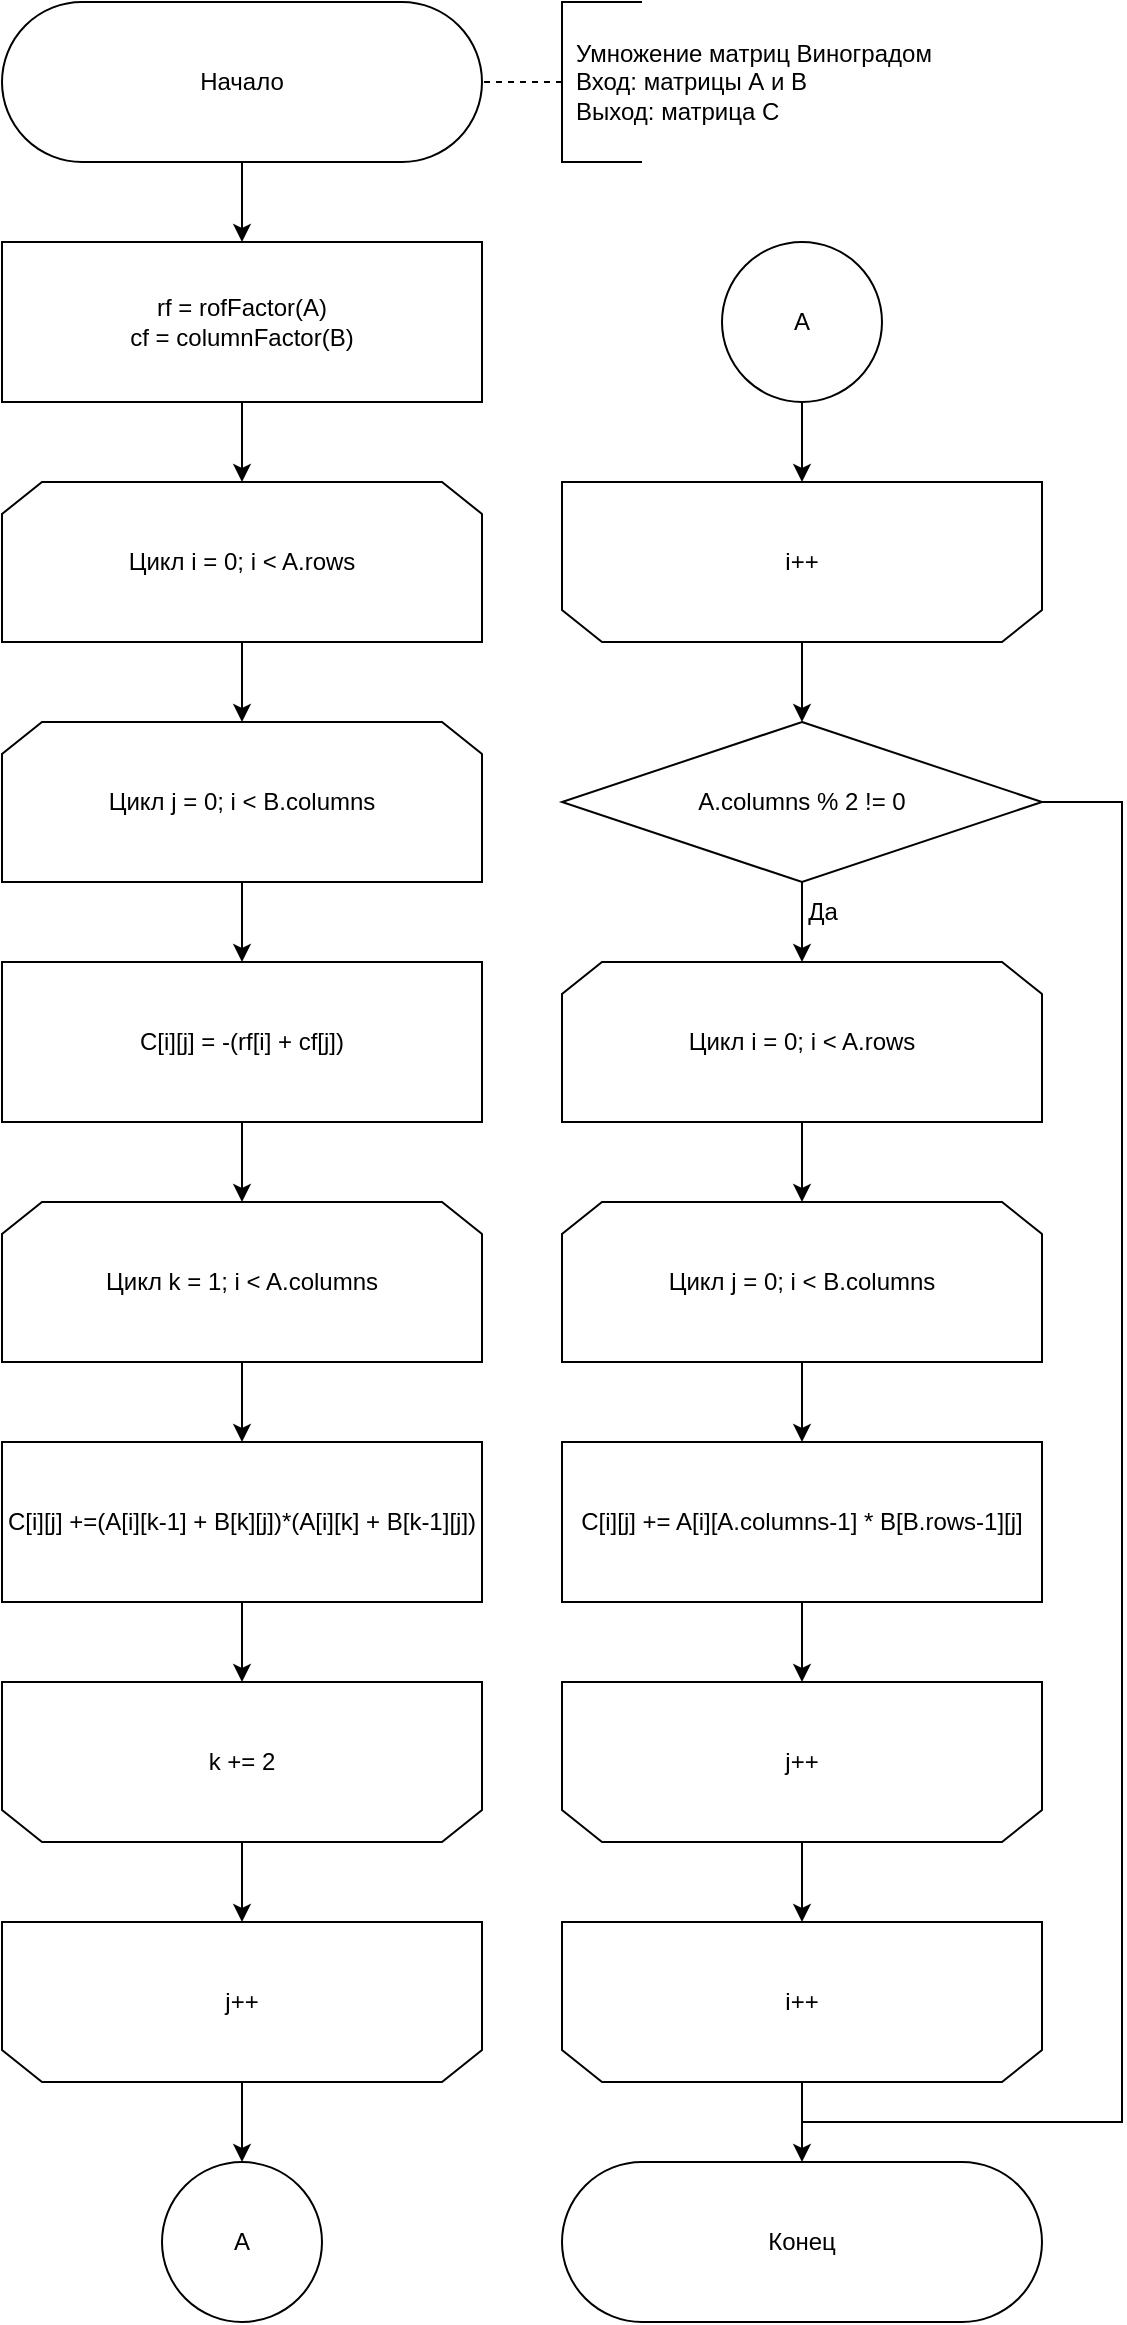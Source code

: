 <mxfile version="20.5.3" type="device"><diagram id="B0pIDfBBD8ubij0d-hfm" name="Страница 1"><mxGraphModel dx="1973" dy="1124" grid="1" gridSize="10" guides="1" tooltips="1" connect="1" arrows="1" fold="1" page="1" pageScale="1" pageWidth="827" pageHeight="1169" math="0" shadow="0"><root><mxCell id="0"/><mxCell id="1" parent="0"/><mxCell id="7zRKjSyR7W4gfEohmwPJ-31" style="edgeStyle=orthogonalEdgeStyle;rounded=0;orthogonalLoop=1;jettySize=auto;html=1;exitX=0.5;exitY=1;exitDx=0;exitDy=0;entryX=0.5;entryY=0;entryDx=0;entryDy=0;endArrow=classic;endFill=1;" parent="1" source="uMxq-mfwL2Jxajh8GeN0-2" target="7zRKjSyR7W4gfEohmwPJ-11" edge="1"><mxGeometry relative="1" as="geometry"/></mxCell><mxCell id="uMxq-mfwL2Jxajh8GeN0-2" value="Начало" style="rounded=1;whiteSpace=wrap;html=1;shadow=0;arcSize=50;" parent="1" vertex="1"><mxGeometry x="120" y="40" width="240" height="80" as="geometry"/></mxCell><mxCell id="7zRKjSyR7W4gfEohmwPJ-4" style="edgeStyle=orthogonalEdgeStyle;rounded=0;orthogonalLoop=1;jettySize=auto;html=1;exitX=0.5;exitY=1;exitDx=0;exitDy=0;entryX=0.5;entryY=0;entryDx=0;entryDy=0;" parent="1" source="uMxq-mfwL2Jxajh8GeN0-7" target="uMxq-mfwL2Jxajh8GeN0-17" edge="1"><mxGeometry relative="1" as="geometry"/></mxCell><mxCell id="uMxq-mfwL2Jxajh8GeN0-7" value="Цикл i = 0; i &amp;lt; A.rows" style="shape=loopLimit;whiteSpace=wrap;html=1;rounded=0;shadow=0;rotation=0;" parent="1" vertex="1"><mxGeometry x="120" y="280" width="240" height="80" as="geometry"/></mxCell><mxCell id="uMxq-mfwL2Jxajh8GeN0-32" style="orthogonalLoop=1;jettySize=auto;html=1;exitX=0;exitY=0.5;exitDx=0;exitDy=0;exitPerimeter=0;entryX=1;entryY=0.5;entryDx=0;entryDy=0;strokeColor=default;rounded=0;dashed=1;endArrow=none;endFill=0;" parent="1" source="uMxq-mfwL2Jxajh8GeN0-15" target="uMxq-mfwL2Jxajh8GeN0-2" edge="1"><mxGeometry relative="1" as="geometry"/></mxCell><mxCell id="uMxq-mfwL2Jxajh8GeN0-15" value="Умножение матриц Виноградом&lt;br&gt;Вход: матрицы А и B&lt;br&gt;Выход: матрица С" style="strokeWidth=1;html=1;shape=mxgraph.flowchart.annotation_1;align=left;pointerEvents=1;rounded=0;shadow=0;spacingLeft=5;" parent="1" vertex="1"><mxGeometry x="400" y="40" width="40" height="80" as="geometry"/></mxCell><mxCell id="7zRKjSyR7W4gfEohmwPJ-32" style="edgeStyle=orthogonalEdgeStyle;rounded=0;orthogonalLoop=1;jettySize=auto;html=1;entryX=0.5;entryY=0;entryDx=0;entryDy=0;endArrow=classic;endFill=1;" parent="1" source="uMxq-mfwL2Jxajh8GeN0-17" target="7zRKjSyR7W4gfEohmwPJ-10" edge="1"><mxGeometry relative="1" as="geometry"/></mxCell><mxCell id="uMxq-mfwL2Jxajh8GeN0-17" value="Цикл j = 0; i &amp;lt; B.columns" style="shape=loopLimit;whiteSpace=wrap;html=1;rounded=0;shadow=0;rotation=0;" parent="1" vertex="1"><mxGeometry x="120" y="400" width="240" height="80" as="geometry"/></mxCell><mxCell id="7zRKjSyR7W4gfEohmwPJ-8" style="edgeStyle=orthogonalEdgeStyle;rounded=0;orthogonalLoop=1;jettySize=auto;html=1;exitX=0.5;exitY=0;exitDx=0;exitDy=0;" parent="1" source="uMxq-mfwL2Jxajh8GeN0-18" target="7zRKjSyR7W4gfEohmwPJ-3" edge="1"><mxGeometry relative="1" as="geometry"/></mxCell><mxCell id="uMxq-mfwL2Jxajh8GeN0-18" value="k += 2" style="shape=loopLimit;whiteSpace=wrap;rounded=0;shadow=0;rotation=0;perimeter=rectanglePerimeter;html=1;horizontal=1;verticalAlign=middle;direction=west;" parent="1" vertex="1"><mxGeometry x="120" y="880" width="240" height="80" as="geometry"/></mxCell><mxCell id="7zRKjSyR7W4gfEohmwPJ-26" style="edgeStyle=orthogonalEdgeStyle;rounded=0;orthogonalLoop=1;jettySize=auto;html=1;exitX=0.5;exitY=0;exitDx=0;exitDy=0;entryX=0.5;entryY=0;entryDx=0;entryDy=0;endArrow=classic;endFill=1;" parent="1" source="uMxq-mfwL2Jxajh8GeN0-19" target="7zRKjSyR7W4gfEohmwPJ-12" edge="1"><mxGeometry relative="1" as="geometry"/></mxCell><mxCell id="uMxq-mfwL2Jxajh8GeN0-19" value="i++" style="shape=loopLimit;whiteSpace=wrap;rounded=0;shadow=0;rotation=0;perimeter=rectanglePerimeter;html=1;horizontal=1;verticalAlign=middle;direction=west;" parent="1" vertex="1"><mxGeometry x="400" y="280" width="240" height="80" as="geometry"/></mxCell><mxCell id="7zRKjSyR7W4gfEohmwPJ-7" style="edgeStyle=orthogonalEdgeStyle;rounded=0;orthogonalLoop=1;jettySize=auto;html=1;exitX=0.5;exitY=1;exitDx=0;exitDy=0;entryX=0.5;entryY=1;entryDx=0;entryDy=0;" parent="1" source="uMxq-mfwL2Jxajh8GeN0-20" target="uMxq-mfwL2Jxajh8GeN0-18" edge="1"><mxGeometry relative="1" as="geometry"/></mxCell><mxCell id="uMxq-mfwL2Jxajh8GeN0-20" value="C[i][j] +=(A[i][k-1] + B[k][j])*(A[i][k] + B[k-1][j])" style="rounded=0;whiteSpace=wrap;html=1;shadow=0;strokeWidth=1;" parent="1" vertex="1"><mxGeometry x="120" y="760" width="240" height="80" as="geometry"/></mxCell><mxCell id="uMxq-mfwL2Jxajh8GeN0-23" value="Конец" style="rounded=1;whiteSpace=wrap;html=1;shadow=0;arcSize=50;" parent="1" vertex="1"><mxGeometry x="400" y="1120" width="240" height="80" as="geometry"/></mxCell><mxCell id="7zRKjSyR7W4gfEohmwPJ-6" style="edgeStyle=orthogonalEdgeStyle;rounded=0;orthogonalLoop=1;jettySize=auto;html=1;exitX=0.5;exitY=1;exitDx=0;exitDy=0;entryX=0.5;entryY=0;entryDx=0;entryDy=0;" parent="1" source="7zRKjSyR7W4gfEohmwPJ-2" target="uMxq-mfwL2Jxajh8GeN0-20" edge="1"><mxGeometry relative="1" as="geometry"/></mxCell><mxCell id="7zRKjSyR7W4gfEohmwPJ-2" value="Цикл k = 1; i &amp;lt; A.columns" style="shape=loopLimit;whiteSpace=wrap;html=1;rounded=0;shadow=0;rotation=0;" parent="1" vertex="1"><mxGeometry x="120" y="640" width="240" height="80" as="geometry"/></mxCell><mxCell id="7zRKjSyR7W4gfEohmwPJ-34" style="edgeStyle=orthogonalEdgeStyle;rounded=0;orthogonalLoop=1;jettySize=auto;html=1;exitX=0.5;exitY=0;exitDx=0;exitDy=0;entryX=0.5;entryY=0;entryDx=0;entryDy=0;endArrow=classic;endFill=1;" parent="1" source="7zRKjSyR7W4gfEohmwPJ-3" target="7zRKjSyR7W4gfEohmwPJ-27" edge="1"><mxGeometry relative="1" as="geometry"/></mxCell><mxCell id="7zRKjSyR7W4gfEohmwPJ-3" value="j++" style="shape=loopLimit;whiteSpace=wrap;rounded=0;shadow=0;rotation=0;perimeter=rectanglePerimeter;html=1;horizontal=1;verticalAlign=middle;direction=west;" parent="1" vertex="1"><mxGeometry x="120" y="1000" width="240" height="80" as="geometry"/></mxCell><mxCell id="7zRKjSyR7W4gfEohmwPJ-33" style="edgeStyle=orthogonalEdgeStyle;rounded=0;orthogonalLoop=1;jettySize=auto;html=1;exitX=0.5;exitY=1;exitDx=0;exitDy=0;entryX=0.5;entryY=0;entryDx=0;entryDy=0;endArrow=classic;endFill=1;" parent="1" source="7zRKjSyR7W4gfEohmwPJ-10" target="7zRKjSyR7W4gfEohmwPJ-2" edge="1"><mxGeometry relative="1" as="geometry"/></mxCell><mxCell id="7zRKjSyR7W4gfEohmwPJ-10" value="C[i][j] = -(rf[i] + cf[j])" style="rounded=0;whiteSpace=wrap;html=1;shadow=0;strokeWidth=1;" parent="1" vertex="1"><mxGeometry x="120" y="520" width="240" height="80" as="geometry"/></mxCell><mxCell id="7zRKjSyR7W4gfEohmwPJ-30" style="edgeStyle=orthogonalEdgeStyle;rounded=0;orthogonalLoop=1;jettySize=auto;html=1;exitX=0.5;exitY=1;exitDx=0;exitDy=0;entryX=0.5;entryY=0;entryDx=0;entryDy=0;endArrow=classic;endFill=1;" parent="1" source="7zRKjSyR7W4gfEohmwPJ-11" target="uMxq-mfwL2Jxajh8GeN0-7" edge="1"><mxGeometry relative="1" as="geometry"/></mxCell><mxCell id="7zRKjSyR7W4gfEohmwPJ-11" value="rf = rofFactor(A)&lt;br&gt;cf = columnFactor(B)" style="rounded=0;whiteSpace=wrap;html=1;shadow=0;strokeWidth=1;" parent="1" vertex="1"><mxGeometry x="120" y="160" width="240" height="80" as="geometry"/></mxCell><mxCell id="7zRKjSyR7W4gfEohmwPJ-20" style="edgeStyle=orthogonalEdgeStyle;rounded=0;orthogonalLoop=1;jettySize=auto;html=1;exitX=1;exitY=0.5;exitDx=0;exitDy=0;endArrow=none;endFill=0;" parent="1" source="7zRKjSyR7W4gfEohmwPJ-12" edge="1"><mxGeometry relative="1" as="geometry"><mxPoint x="520" y="1100" as="targetPoint"/><Array as="points"><mxPoint x="680" y="440"/><mxPoint x="680" y="1100"/></Array></mxGeometry></mxCell><mxCell id="7zRKjSyR7W4gfEohmwPJ-22" style="edgeStyle=orthogonalEdgeStyle;rounded=0;orthogonalLoop=1;jettySize=auto;html=1;exitX=0.5;exitY=1;exitDx=0;exitDy=0;endArrow=classic;endFill=1;startArrow=none;startFill=0;" parent="1" source="7zRKjSyR7W4gfEohmwPJ-12" target="7zRKjSyR7W4gfEohmwPJ-14" edge="1"><mxGeometry relative="1" as="geometry"/></mxCell><mxCell id="7zRKjSyR7W4gfEohmwPJ-12" value="A.columns % 2 != 0" style="rhombus;whiteSpace=wrap;html=1;rounded=0;shadow=0;" parent="1" vertex="1"><mxGeometry x="400" y="400" width="240" height="80" as="geometry"/></mxCell><mxCell id="7zRKjSyR7W4gfEohmwPJ-13" style="edgeStyle=orthogonalEdgeStyle;rounded=0;orthogonalLoop=1;jettySize=auto;html=1;exitX=0.5;exitY=1;exitDx=0;exitDy=0;entryX=0.5;entryY=0;entryDx=0;entryDy=0;" parent="1" source="7zRKjSyR7W4gfEohmwPJ-14" target="7zRKjSyR7W4gfEohmwPJ-15" edge="1"><mxGeometry relative="1" as="geometry"/></mxCell><mxCell id="7zRKjSyR7W4gfEohmwPJ-14" value="Цикл i = 0; i &amp;lt; A.rows" style="shape=loopLimit;whiteSpace=wrap;html=1;rounded=0;shadow=0;rotation=0;" parent="1" vertex="1"><mxGeometry x="400" y="520" width="240" height="80" as="geometry"/></mxCell><mxCell id="7zRKjSyR7W4gfEohmwPJ-24" style="edgeStyle=orthogonalEdgeStyle;rounded=0;orthogonalLoop=1;jettySize=auto;html=1;exitX=0.5;exitY=1;exitDx=0;exitDy=0;entryX=0.5;entryY=0;entryDx=0;entryDy=0;endArrow=classic;endFill=1;" parent="1" source="7zRKjSyR7W4gfEohmwPJ-15" target="7zRKjSyR7W4gfEohmwPJ-16" edge="1"><mxGeometry relative="1" as="geometry"/></mxCell><mxCell id="7zRKjSyR7W4gfEohmwPJ-15" value="Цикл j = 0; i &amp;lt; B.columns" style="shape=loopLimit;whiteSpace=wrap;html=1;rounded=0;shadow=0;rotation=0;" parent="1" vertex="1"><mxGeometry x="400" y="640" width="240" height="80" as="geometry"/></mxCell><mxCell id="7zRKjSyR7W4gfEohmwPJ-25" style="edgeStyle=orthogonalEdgeStyle;rounded=0;orthogonalLoop=1;jettySize=auto;html=1;entryX=0.5;entryY=1;entryDx=0;entryDy=0;endArrow=classic;endFill=1;" parent="1" source="7zRKjSyR7W4gfEohmwPJ-16" target="7zRKjSyR7W4gfEohmwPJ-19" edge="1"><mxGeometry relative="1" as="geometry"/></mxCell><mxCell id="7zRKjSyR7W4gfEohmwPJ-16" value="C[i][j] += A[i][A.columns-1] * B[B.rows-1][j]" style="rounded=0;whiteSpace=wrap;html=1;shadow=0;strokeWidth=1;" parent="1" vertex="1"><mxGeometry x="400" y="760" width="240" height="80" as="geometry"/></mxCell><mxCell id="7zRKjSyR7W4gfEohmwPJ-21" style="edgeStyle=orthogonalEdgeStyle;rounded=0;orthogonalLoop=1;jettySize=auto;html=1;entryX=0.5;entryY=0;entryDx=0;entryDy=0;" parent="1" source="7zRKjSyR7W4gfEohmwPJ-17" target="uMxq-mfwL2Jxajh8GeN0-23" edge="1"><mxGeometry relative="1" as="geometry"/></mxCell><mxCell id="7zRKjSyR7W4gfEohmwPJ-17" value="i++" style="shape=loopLimit;whiteSpace=wrap;rounded=0;shadow=0;rotation=0;perimeter=rectanglePerimeter;html=1;horizontal=1;verticalAlign=middle;direction=west;" parent="1" vertex="1"><mxGeometry x="400" y="1000" width="240" height="80" as="geometry"/></mxCell><mxCell id="7zRKjSyR7W4gfEohmwPJ-18" style="edgeStyle=orthogonalEdgeStyle;rounded=0;orthogonalLoop=1;jettySize=auto;html=1;exitX=0.5;exitY=0;exitDx=0;exitDy=0;entryX=0.5;entryY=1;entryDx=0;entryDy=0;" parent="1" source="7zRKjSyR7W4gfEohmwPJ-19" target="7zRKjSyR7W4gfEohmwPJ-17" edge="1"><mxGeometry relative="1" as="geometry"/></mxCell><mxCell id="7zRKjSyR7W4gfEohmwPJ-19" value="j++" style="shape=loopLimit;whiteSpace=wrap;rounded=0;shadow=0;rotation=0;perimeter=rectanglePerimeter;html=1;horizontal=1;verticalAlign=middle;direction=west;" parent="1" vertex="1"><mxGeometry x="400" y="880" width="240" height="80" as="geometry"/></mxCell><mxCell id="7zRKjSyR7W4gfEohmwPJ-23" value="Да" style="text;html=1;align=center;verticalAlign=middle;resizable=0;points=[];autosize=1;strokeColor=none;fillColor=none;" parent="1" vertex="1"><mxGeometry x="510" y="480" width="40" height="30" as="geometry"/></mxCell><mxCell id="7zRKjSyR7W4gfEohmwPJ-27" value="А" style="ellipse;whiteSpace=wrap;html=1;aspect=fixed;" parent="1" vertex="1"><mxGeometry x="200" y="1120" width="80" height="80" as="geometry"/></mxCell><mxCell id="7zRKjSyR7W4gfEohmwPJ-29" style="edgeStyle=orthogonalEdgeStyle;rounded=0;orthogonalLoop=1;jettySize=auto;html=1;exitX=0.5;exitY=1;exitDx=0;exitDy=0;entryX=0.5;entryY=1;entryDx=0;entryDy=0;endArrow=classic;endFill=1;" parent="1" source="7zRKjSyR7W4gfEohmwPJ-28" target="uMxq-mfwL2Jxajh8GeN0-19" edge="1"><mxGeometry relative="1" as="geometry"/></mxCell><mxCell id="7zRKjSyR7W4gfEohmwPJ-28" value="А" style="ellipse;whiteSpace=wrap;html=1;aspect=fixed;" parent="1" vertex="1"><mxGeometry x="480" y="160" width="80" height="80" as="geometry"/></mxCell></root></mxGraphModel></diagram></mxfile>